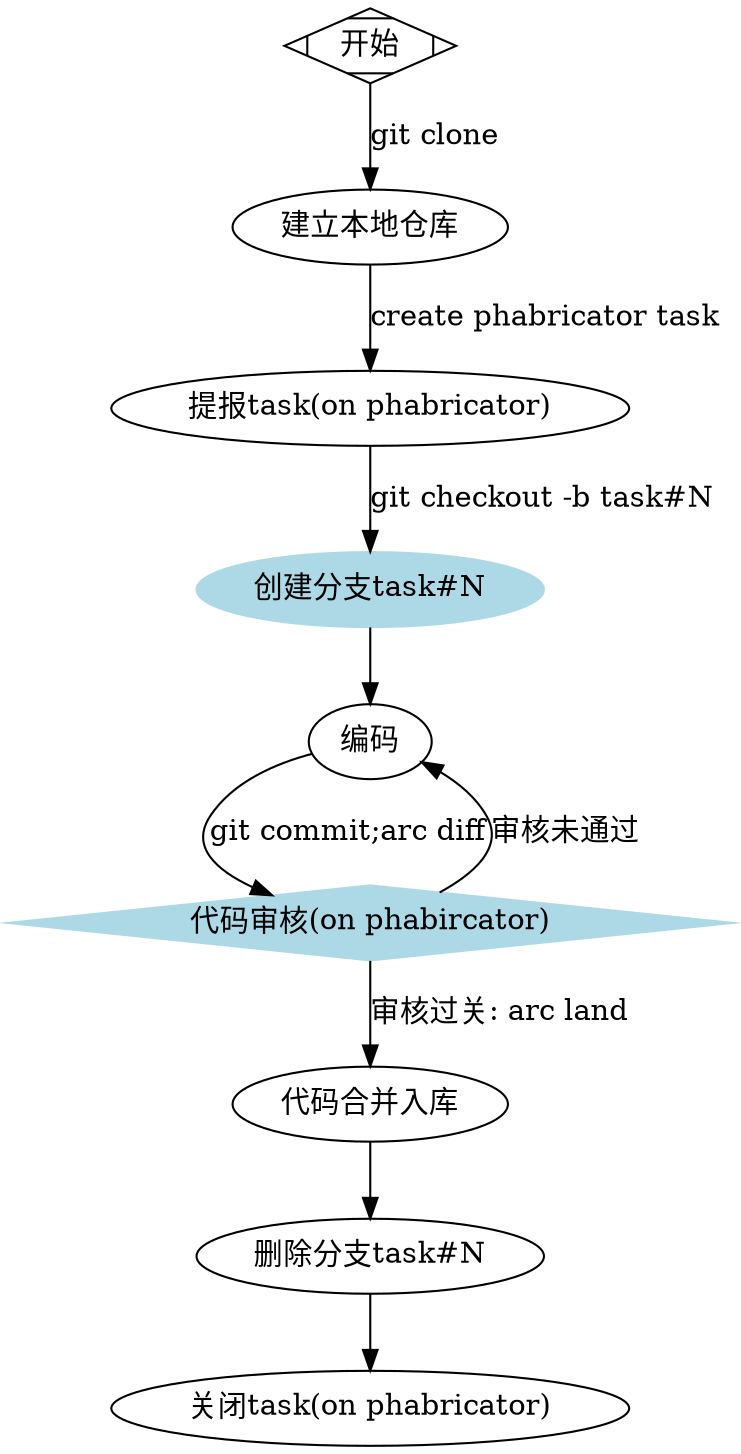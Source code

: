 digraph G {
    begin[label = "开始", shape=Mdiamond];
    local_repo[label = "建立本地仓库"];
    create_issue[label = "提报task(on phabricator)"];
    create_branch[label = "创建分支task#N",color="lightblue",style=filled];
    coding[label="编码"];
    code_review[label = "代码审核(on phabircator)",shape=diamond,color="lightblue",style=filled];
    code_merge[label = "代码合并入库"];
    remove_branch[label="删除分支task#N"];
    close_issue[label="关闭task(on phabricator)"];



    begin->local_repo[label = "git clone"];
    local_repo->create_issue[label = "create phabricator task"];
    create_issue->create_branch[label="git checkout -b task#N"];
    create_branch->coding;
    coding->code_review[label="git commit;arc diff"];
    code_review->code_merge[label="审核过关: arc land"];
    code_merge->remove_branch->close_issue;

    code_review->coding[label="审核未通过"];

}
